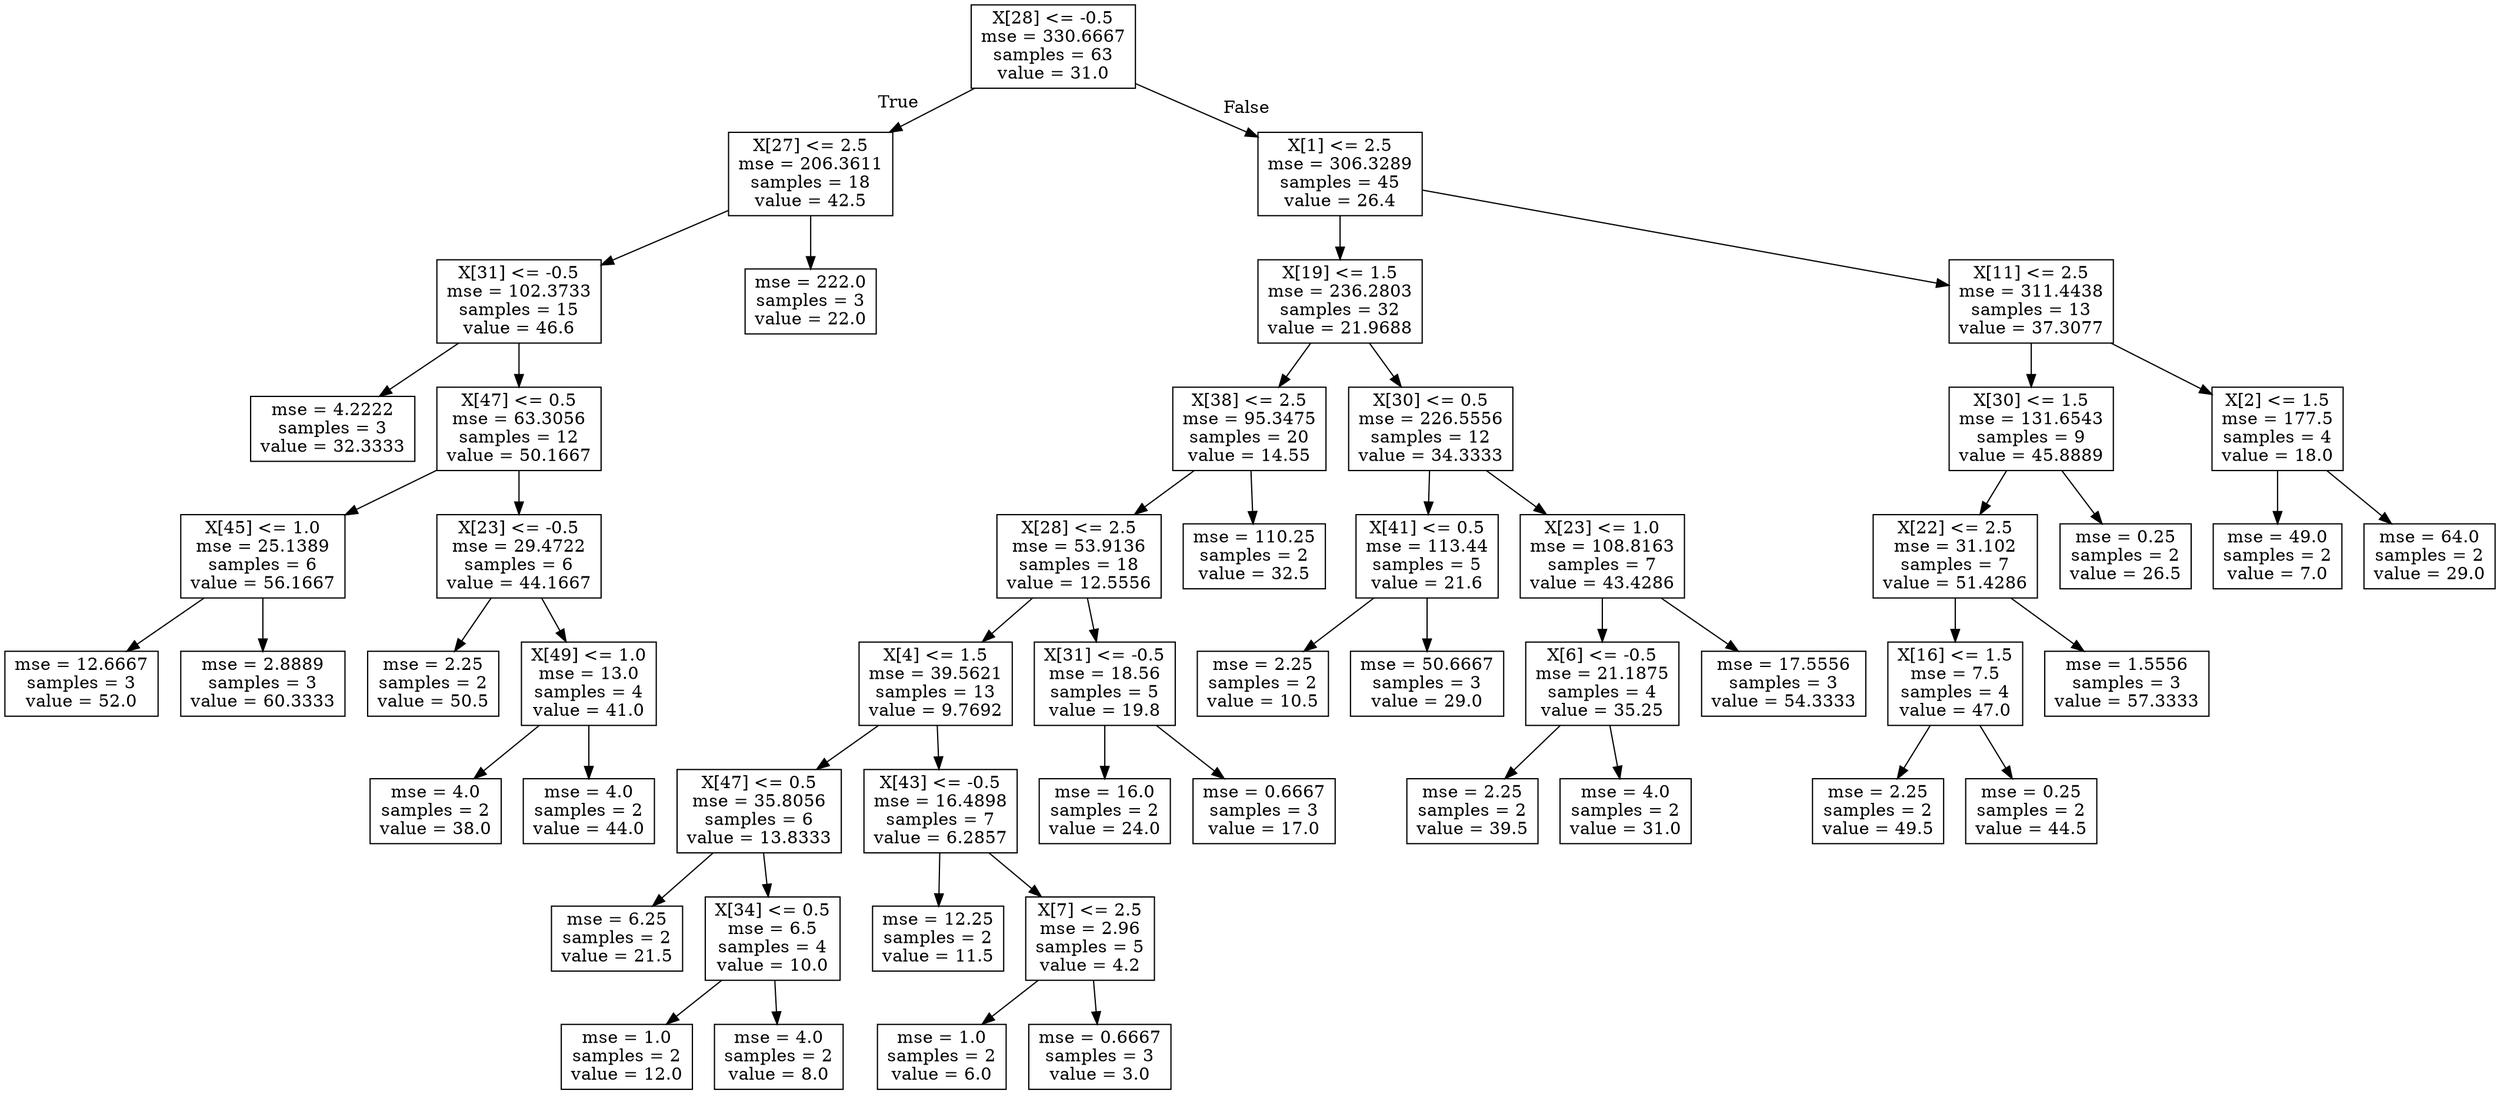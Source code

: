 digraph Tree {
node [shape=box] ;
0 [label="X[28] <= -0.5\nmse = 330.6667\nsamples = 63\nvalue = 31.0"] ;
1 [label="X[27] <= 2.5\nmse = 206.3611\nsamples = 18\nvalue = 42.5"] ;
0 -> 1 [labeldistance=2.5, labelangle=45, headlabel="True"] ;
2 [label="X[31] <= -0.5\nmse = 102.3733\nsamples = 15\nvalue = 46.6"] ;
1 -> 2 ;
3 [label="mse = 4.2222\nsamples = 3\nvalue = 32.3333"] ;
2 -> 3 ;
4 [label="X[47] <= 0.5\nmse = 63.3056\nsamples = 12\nvalue = 50.1667"] ;
2 -> 4 ;
5 [label="X[45] <= 1.0\nmse = 25.1389\nsamples = 6\nvalue = 56.1667"] ;
4 -> 5 ;
6 [label="mse = 12.6667\nsamples = 3\nvalue = 52.0"] ;
5 -> 6 ;
7 [label="mse = 2.8889\nsamples = 3\nvalue = 60.3333"] ;
5 -> 7 ;
8 [label="X[23] <= -0.5\nmse = 29.4722\nsamples = 6\nvalue = 44.1667"] ;
4 -> 8 ;
9 [label="mse = 2.25\nsamples = 2\nvalue = 50.5"] ;
8 -> 9 ;
10 [label="X[49] <= 1.0\nmse = 13.0\nsamples = 4\nvalue = 41.0"] ;
8 -> 10 ;
11 [label="mse = 4.0\nsamples = 2\nvalue = 38.0"] ;
10 -> 11 ;
12 [label="mse = 4.0\nsamples = 2\nvalue = 44.0"] ;
10 -> 12 ;
13 [label="mse = 222.0\nsamples = 3\nvalue = 22.0"] ;
1 -> 13 ;
14 [label="X[1] <= 2.5\nmse = 306.3289\nsamples = 45\nvalue = 26.4"] ;
0 -> 14 [labeldistance=2.5, labelangle=-45, headlabel="False"] ;
15 [label="X[19] <= 1.5\nmse = 236.2803\nsamples = 32\nvalue = 21.9688"] ;
14 -> 15 ;
16 [label="X[38] <= 2.5\nmse = 95.3475\nsamples = 20\nvalue = 14.55"] ;
15 -> 16 ;
17 [label="X[28] <= 2.5\nmse = 53.9136\nsamples = 18\nvalue = 12.5556"] ;
16 -> 17 ;
18 [label="X[4] <= 1.5\nmse = 39.5621\nsamples = 13\nvalue = 9.7692"] ;
17 -> 18 ;
19 [label="X[47] <= 0.5\nmse = 35.8056\nsamples = 6\nvalue = 13.8333"] ;
18 -> 19 ;
20 [label="mse = 6.25\nsamples = 2\nvalue = 21.5"] ;
19 -> 20 ;
21 [label="X[34] <= 0.5\nmse = 6.5\nsamples = 4\nvalue = 10.0"] ;
19 -> 21 ;
22 [label="mse = 1.0\nsamples = 2\nvalue = 12.0"] ;
21 -> 22 ;
23 [label="mse = 4.0\nsamples = 2\nvalue = 8.0"] ;
21 -> 23 ;
24 [label="X[43] <= -0.5\nmse = 16.4898\nsamples = 7\nvalue = 6.2857"] ;
18 -> 24 ;
25 [label="mse = 12.25\nsamples = 2\nvalue = 11.5"] ;
24 -> 25 ;
26 [label="X[7] <= 2.5\nmse = 2.96\nsamples = 5\nvalue = 4.2"] ;
24 -> 26 ;
27 [label="mse = 1.0\nsamples = 2\nvalue = 6.0"] ;
26 -> 27 ;
28 [label="mse = 0.6667\nsamples = 3\nvalue = 3.0"] ;
26 -> 28 ;
29 [label="X[31] <= -0.5\nmse = 18.56\nsamples = 5\nvalue = 19.8"] ;
17 -> 29 ;
30 [label="mse = 16.0\nsamples = 2\nvalue = 24.0"] ;
29 -> 30 ;
31 [label="mse = 0.6667\nsamples = 3\nvalue = 17.0"] ;
29 -> 31 ;
32 [label="mse = 110.25\nsamples = 2\nvalue = 32.5"] ;
16 -> 32 ;
33 [label="X[30] <= 0.5\nmse = 226.5556\nsamples = 12\nvalue = 34.3333"] ;
15 -> 33 ;
34 [label="X[41] <= 0.5\nmse = 113.44\nsamples = 5\nvalue = 21.6"] ;
33 -> 34 ;
35 [label="mse = 2.25\nsamples = 2\nvalue = 10.5"] ;
34 -> 35 ;
36 [label="mse = 50.6667\nsamples = 3\nvalue = 29.0"] ;
34 -> 36 ;
37 [label="X[23] <= 1.0\nmse = 108.8163\nsamples = 7\nvalue = 43.4286"] ;
33 -> 37 ;
38 [label="X[6] <= -0.5\nmse = 21.1875\nsamples = 4\nvalue = 35.25"] ;
37 -> 38 ;
39 [label="mse = 2.25\nsamples = 2\nvalue = 39.5"] ;
38 -> 39 ;
40 [label="mse = 4.0\nsamples = 2\nvalue = 31.0"] ;
38 -> 40 ;
41 [label="mse = 17.5556\nsamples = 3\nvalue = 54.3333"] ;
37 -> 41 ;
42 [label="X[11] <= 2.5\nmse = 311.4438\nsamples = 13\nvalue = 37.3077"] ;
14 -> 42 ;
43 [label="X[30] <= 1.5\nmse = 131.6543\nsamples = 9\nvalue = 45.8889"] ;
42 -> 43 ;
44 [label="X[22] <= 2.5\nmse = 31.102\nsamples = 7\nvalue = 51.4286"] ;
43 -> 44 ;
45 [label="X[16] <= 1.5\nmse = 7.5\nsamples = 4\nvalue = 47.0"] ;
44 -> 45 ;
46 [label="mse = 2.25\nsamples = 2\nvalue = 49.5"] ;
45 -> 46 ;
47 [label="mse = 0.25\nsamples = 2\nvalue = 44.5"] ;
45 -> 47 ;
48 [label="mse = 1.5556\nsamples = 3\nvalue = 57.3333"] ;
44 -> 48 ;
49 [label="mse = 0.25\nsamples = 2\nvalue = 26.5"] ;
43 -> 49 ;
50 [label="X[2] <= 1.5\nmse = 177.5\nsamples = 4\nvalue = 18.0"] ;
42 -> 50 ;
51 [label="mse = 49.0\nsamples = 2\nvalue = 7.0"] ;
50 -> 51 ;
52 [label="mse = 64.0\nsamples = 2\nvalue = 29.0"] ;
50 -> 52 ;
}